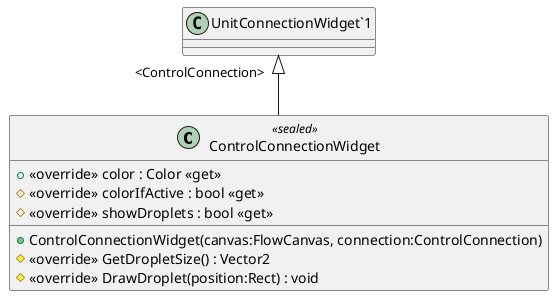 @startuml
class ControlConnectionWidget <<sealed>> {
    + ControlConnectionWidget(canvas:FlowCanvas, connection:ControlConnection)
    + <<override>> color : Color <<get>>
    # <<override>> colorIfActive : bool <<get>>
    # <<override>> showDroplets : bool <<get>>
    # <<override>> GetDropletSize() : Vector2
    # <<override>> DrawDroplet(position:Rect) : void
}
"UnitConnectionWidget`1" "<ControlConnection>" <|-- ControlConnectionWidget
@enduml
